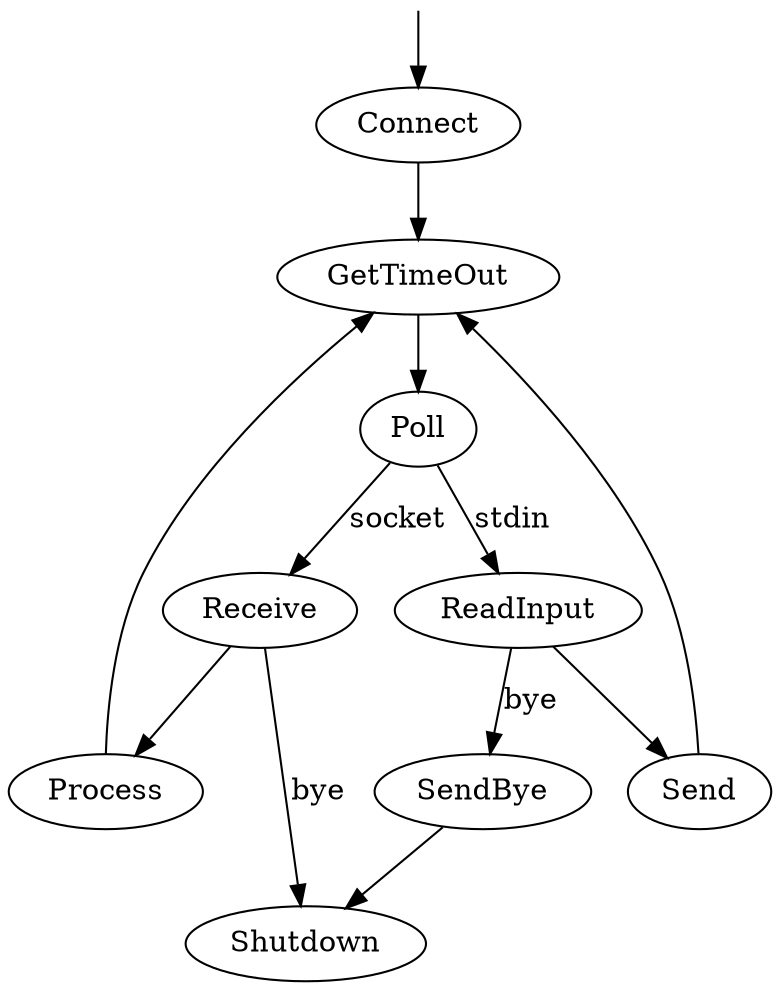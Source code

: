 digraph G {
    VOID [label = "", shape = none, width = 0, height = 0]
    
    VOID -> Connect
    Connect -> GetTimeOut
    GetTimeOut -> Poll
    Poll -> ReadInput [label = "stdin"]
    Poll -> Receive [label = "socket"]
    ReadInput -> SendBye [label = "bye"]
    ReadInput -> Send
    SendBye -> Shutdown
    Send -> GetTimeOut
    Receive -> Process
    Process -> GetTimeOut
    Receive -> Shutdown [label = "bye"]
}
